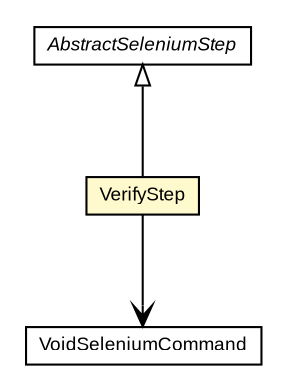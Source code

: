 #!/usr/local/bin/dot
#
# Class diagram 
# Generated by UMLGraph version R5_6-24-gf6e263 (http://www.umlgraph.org/)
#

digraph G {
	edge [fontname="arial",fontsize=10,labelfontname="arial",labelfontsize=10];
	node [fontname="arial",fontsize=10,shape=plaintext];
	nodesep=0.25;
	ranksep=0.5;
	// com.google.code.play.selenium.step.VoidSeleniumCommand
	c1591 [label=<<table title="com.google.code.play.selenium.step.VoidSeleniumCommand" border="0" cellborder="1" cellspacing="0" cellpadding="2" port="p" href="./VoidSeleniumCommand.html">
		<tr><td><table border="0" cellspacing="0" cellpadding="1">
<tr><td align="center" balign="center"> VoidSeleniumCommand </td></tr>
		</table></td></tr>
		</table>>, URL="./VoidSeleniumCommand.html", fontname="arial", fontcolor="black", fontsize=9.0];
	// com.google.code.play.selenium.step.VerifyStep
	c1593 [label=<<table title="com.google.code.play.selenium.step.VerifyStep" border="0" cellborder="1" cellspacing="0" cellpadding="2" port="p" bgcolor="lemonChiffon" href="./VerifyStep.html">
		<tr><td><table border="0" cellspacing="0" cellpadding="1">
<tr><td align="center" balign="center"> VerifyStep </td></tr>
		</table></td></tr>
		</table>>, URL="./VerifyStep.html", fontname="arial", fontcolor="black", fontsize=9.0];
	// com.google.code.play.selenium.step.AbstractSeleniumStep
	c1620 [label=<<table title="com.google.code.play.selenium.step.AbstractSeleniumStep" border="0" cellborder="1" cellspacing="0" cellpadding="2" port="p" href="./AbstractSeleniumStep.html">
		<tr><td><table border="0" cellspacing="0" cellpadding="1">
<tr><td align="center" balign="center"><font face="arial italic"> AbstractSeleniumStep </font></td></tr>
		</table></td></tr>
		</table>>, URL="./AbstractSeleniumStep.html", fontname="arial", fontcolor="black", fontsize=9.0];
	//com.google.code.play.selenium.step.VerifyStep extends com.google.code.play.selenium.step.AbstractSeleniumStep
	c1620:p -> c1593:p [dir=back,arrowtail=empty];
	// com.google.code.play.selenium.step.VerifyStep NAVASSOC com.google.code.play.selenium.step.VoidSeleniumCommand
	c1593:p -> c1591:p [taillabel="", label="", headlabel="", fontname="arial", fontcolor="black", fontsize=10.0, color="black", arrowhead=open];
}

